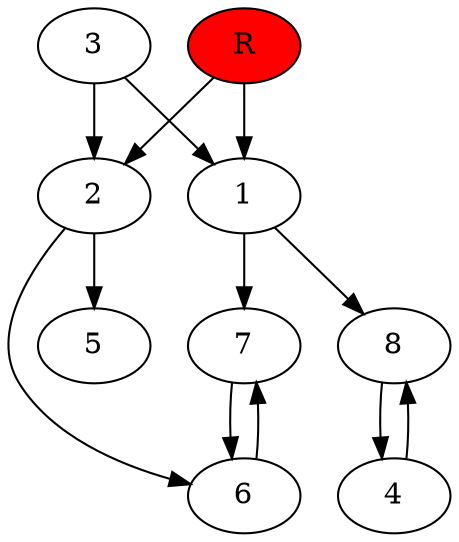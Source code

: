 digraph prb15554 {
	1
	2
	3
	4
	5
	6
	7
	8
	R [fillcolor="#ff0000" style=filled]
	1 -> 7
	1 -> 8
	2 -> 5
	2 -> 6
	3 -> 1
	3 -> 2
	4 -> 8
	6 -> 7
	7 -> 6
	8 -> 4
	R -> 1
	R -> 2
}
